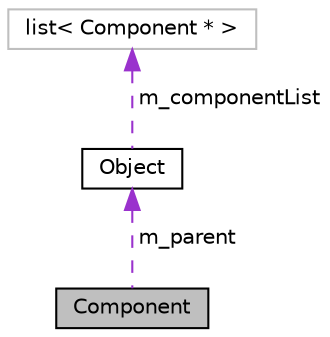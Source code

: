 digraph "Component"
{
 // LATEX_PDF_SIZE
  edge [fontname="Helvetica",fontsize="10",labelfontname="Helvetica",labelfontsize="10"];
  node [fontname="Helvetica",fontsize="10",shape=record];
  Node1 [label="Component",height=0.2,width=0.4,color="black", fillcolor="grey75", style="filled", fontcolor="black",tooltip="コンポーネントクラス(親クラス)"];
  Node2 -> Node1 [dir="back",color="darkorchid3",fontsize="10",style="dashed",label=" m_parent" ,fontname="Helvetica"];
  Node2 [label="Object",height=0.2,width=0.4,color="black", fillcolor="white", style="filled",URL="$class_object.html",tooltip="ゲームオブジェクト"];
  Node3 -> Node2 [dir="back",color="darkorchid3",fontsize="10",style="dashed",label=" m_componentList" ,fontname="Helvetica"];
  Node3 [label="list\< Component * \>",height=0.2,width=0.4,color="grey75", fillcolor="white", style="filled",tooltip=" "];
}
